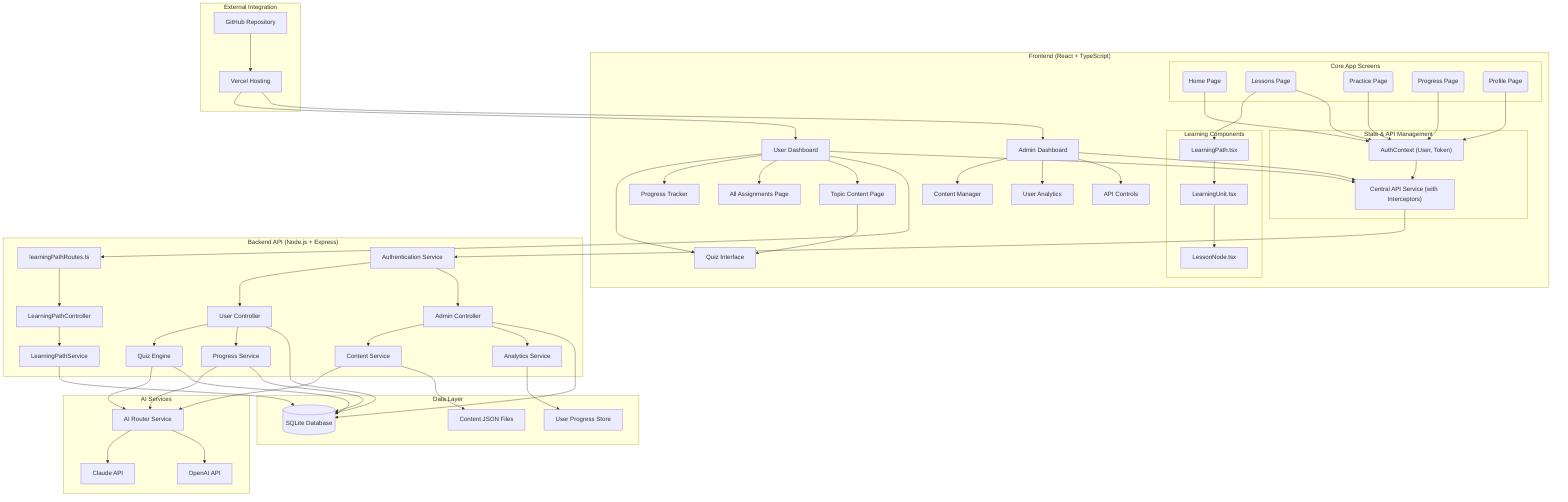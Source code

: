 graph TB
    subgraph "Frontend (React + TypeScript)"
        subgraph "State & API Management"
            direction TB
            AuthContext["AuthContext (User, Token)"]
            ApiService["Central API Service (with Interceptors)"]
            AuthContext --> ApiService
        end

        subgraph "Core App Screens"
            direction LR
            HomePage(Home Page)
            LessonsPage(Lessons Page)
            PracticePage(Practice Page)
            ProgressPage(Progress Page)
            ProfilePage(Profile Page)
        end

        subgraph "Learning Components"
            direction TB
            LC1[LearningPath.tsx] --> LC2[LearningUnit.tsx]
            LC2 --> LC3[LessonNode.tsx]
        end
        
        LessonsPage --> LC1

        HomePage --> AuthContext
        LessonsPage --> AuthContext
        PracticePage --> AuthContext
        ProgressPage --> AuthContext
        ProfilePage --> AuthContext

        A[User Dashboard] --> B[Quiz Interface]
        A --> C[Progress Tracker]
        A --> AA[All Assignments Page]
        A --> AB[Topic Content Page]
        AB --> B
        D[Admin Dashboard] --> E[Content Manager]
        D --> F[User Analytics]
        D --> G[API Controls]
    end

    subgraph "Backend API (Node.js + Express)"
        H[Authentication Service] --> I[User Controller]
        H --> J[Admin Controller]
        I --> K[Quiz Engine]
        I --> L[Progress Service]
        J --> M[Content Service]
        J --> N[Analytics Service]

        LP_Routes[learningPathRoutes.ts]
        LP_Controller[LearningPathController]
        LP_Service[LearningPathService]
    end

    subgraph "AI Services"
        O[Claude API]
        P[OpenAI API]
        Q[AI Router Service]
    end

    subgraph "Data Layer"
        R[(SQLite Database)]
        S[Content JSON Files]
        T[User Progress Store]
    end

    subgraph "External Integration"
        U[GitHub Repository]
        V[Vercel Hosting]
    end

    ApiService --> H
    A --> ApiService
    D --> ApiService
    K --> Q
    L --> Q
    M --> Q
    Q --> O
    Q --> P
    I --> R
    J --> R
    K --> R
    L --> R
    M --> S
    N --> T

    A --> LP_Routes
    LP_Routes --> LP_Controller
    LP_Controller --> LP_Service
    LP_Service --> R
    
    U --> V
    V --> A
    V --> D